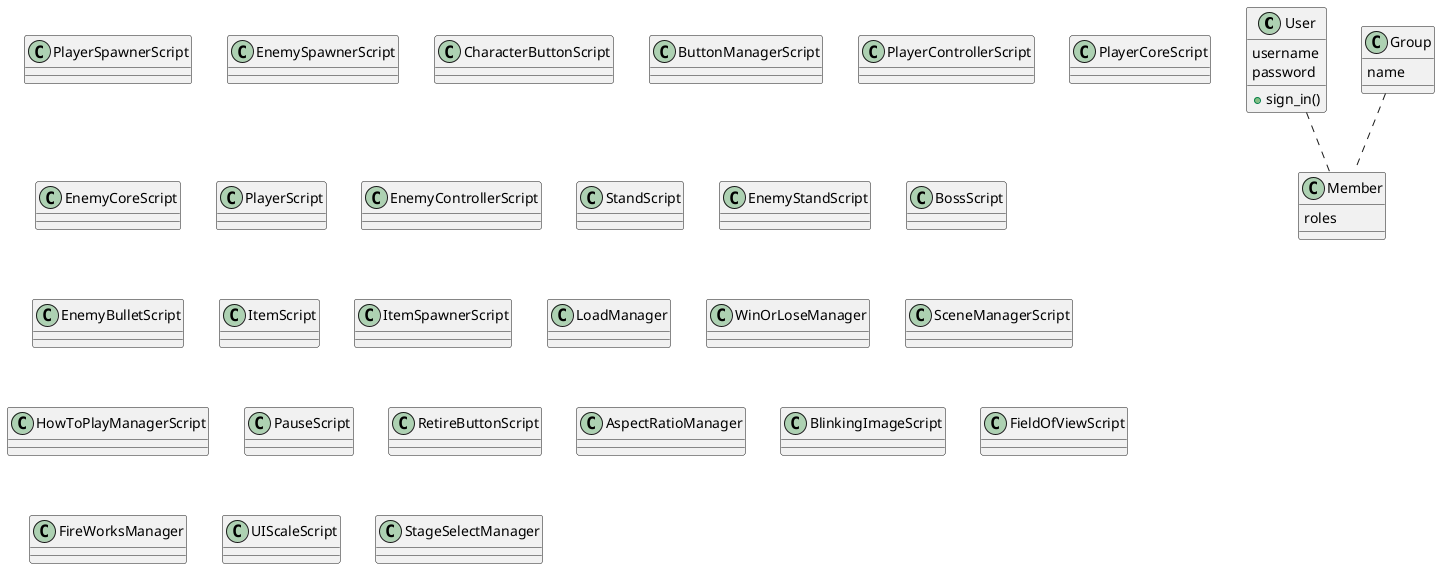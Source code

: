 ﻿@startuml music

class User {
  username
  password
  +sign_in()
}

class Group {
  name
}

class Member {
  roles
}

class PlayerSpawnerScript{

}

class EnemySpawnerScript{

}

class CharacterButtonScript{
  
}

class ButtonManagerScript{

}

class PlayerControllerScript{

}

class PlayerCoreScript{

}

class EnemyCoreScript{

}

class PlayerScript{

}

class EnemyControllerScript{

}

class StandScript{

}

class EnemyStandScript{

}

class BossScript{

}

class EnemyBulletScript{

}


class ItemScript{

}

class ItemSpawnerScript{

}


class LoadManager{

}

class WinOrLoseManager{

}


class SceneManagerScript{

}


class ButtonManagerScript{

}

class CharacterButtonScript{

}

class HowToPlayManagerScript{

}

class PauseScript{

}

class RetireButtonScript{

}


class AspectRatioManager{

}

class BlinkingImageScript{

}

class FieldOfViewScript{

}

class FireWorksManager{

}

class UIScaleScript{

}


class StageSelectManager{
  
}






User .. Member
Group .. Member

@enduml
